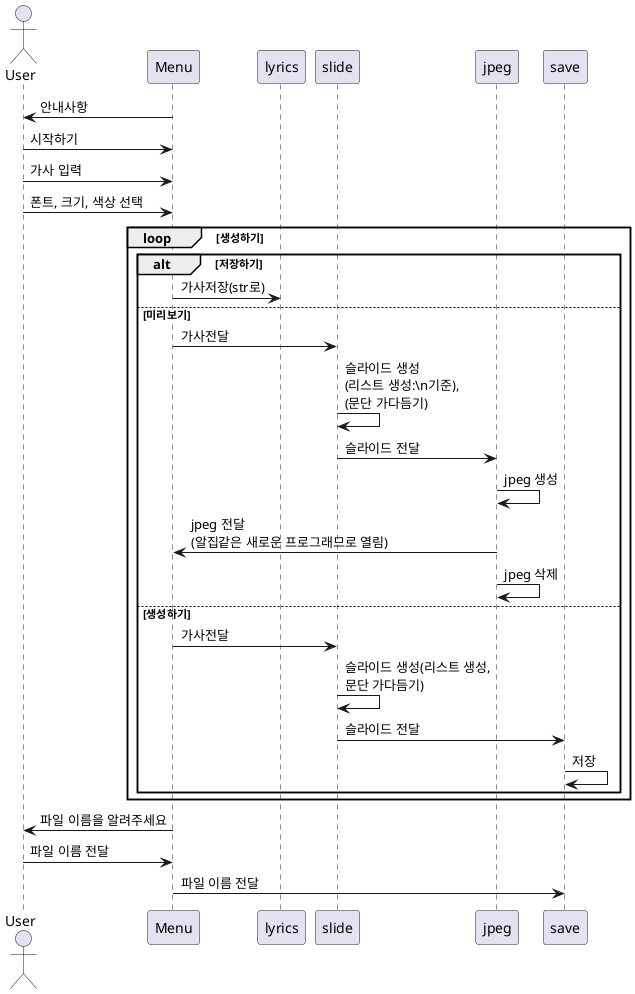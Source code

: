 @startuml



actor User

User <- Menu : 안내사항
User -> Menu : 시작하기
User -> Menu : 가사 입력
User -> Menu : 폰트, 크기, 색상 선택

loop  생성하기
    alt 저장하기
        Menu -> lyrics : 가사저장(str로)


    else 미리보기

        Menu -> slide : 가사전달
        slide -> slide : 슬라이드 생성\n(리스트 생성:\\n기준),\n(문단 가다듬기)

        slide -> jpeg : 슬라이드 전달
        jpeg -> jpeg : jpeg 생성
        jpeg -> Menu : jpeg 전달\n(알집같은 새로운 프로그래므로 열림)
        jpeg -> jpeg : jpeg 삭제

    else 생성하기
        Menu -> slide : 가사전달
        slide -> slide : 슬라이드 생성(리스트 생성,\n문단 가다듬기)
        slide -> save : 슬라이드 전달
        save -> save : 저장

        end
end

Menu -> User : 파일 이름을 알려주세요
User -> Menu : 파일 이름 전달
Menu -> save : 파일 이름 전달




@enduml